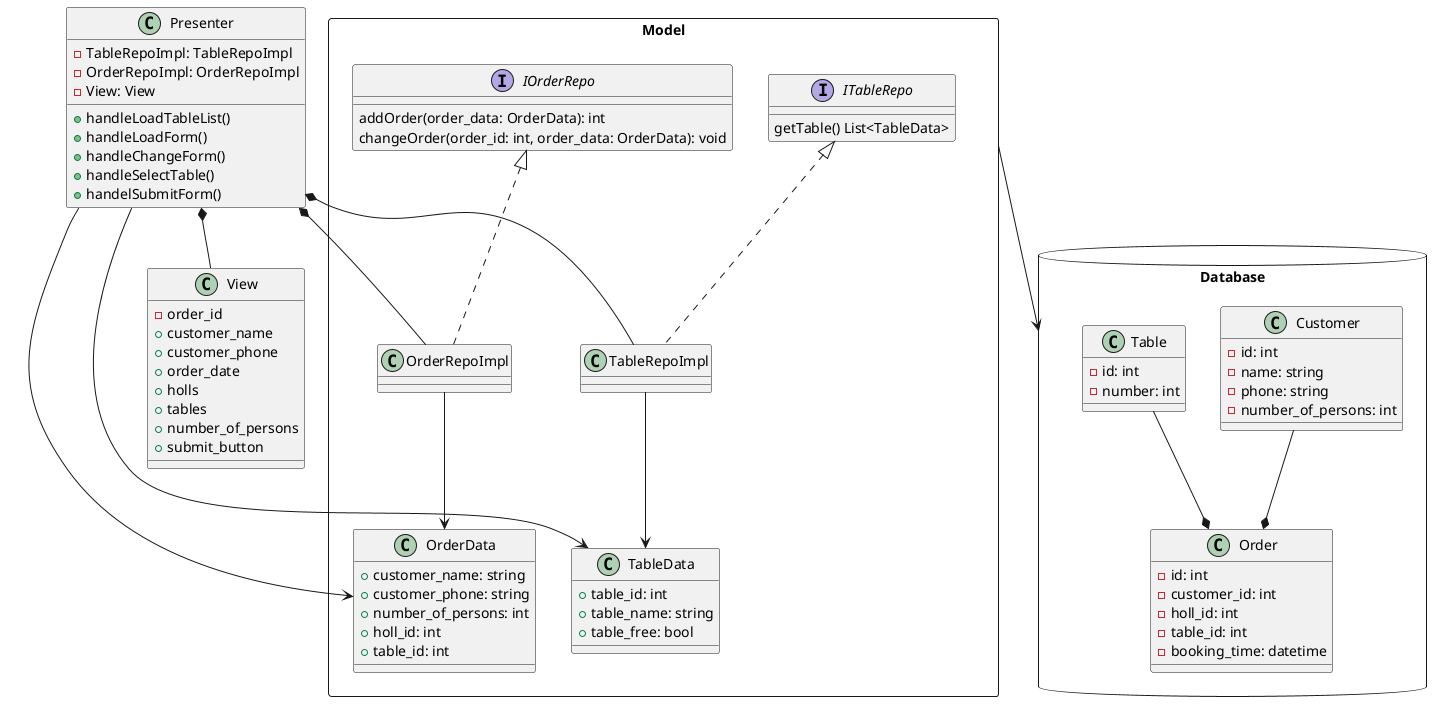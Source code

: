 @startuml rtrs

package Database <<database>> {
  class Customer {
    - id: int
    - name: string
    - phone: string
    - number_of_persons: int
  }

  class Table {
    - id: int
    - number: int
  }

  class Order {
    - id: int
    - customer_id: int
    - holl_id: int
    - table_id: int
    - booking_time: datetime
  }

  Customer --* Order
  Table --* Order

}
package Model <<rectangle>> {
  class OrderData {
    + customer_name: string
    + customer_phone: string
    + number_of_persons: int
    + holl_id: int
    + table_id: int
  }

  class TableData {
    + table_id: int
    + table_name: string
    + table_free: bool
  }
  interface IOrderRepo {
    addOrder(order_data: OrderData): int
    changeOrder(order_id: int, order_data: OrderData): void
  }

  class OrderRepoImpl implements IOrderRepo {
  }
  OrderRepoImpl --> OrderData

  interface ITableRepo {
    getTable() List<TableData>
  }
  class TableRepoImpl implements ITableRepo{
  }
  TableRepoImpl --> TableData

}

class Presenter {
  - TableRepoImpl: TableRepoImpl
  - OrderRepoImpl: OrderRepoImpl
  - View: View
  + handleLoadTableList()
  + handleLoadForm()
  + handleChangeForm()
  + handleSelectTable()
  + handelSubmitForm()
}
Presenter --> TableData
Presenter --> OrderData
Presenter *-- TableRepoImpl
Presenter *-- OrderRepoImpl
Presenter *-- View

class View {
  - order_id
  + customer_name
  + customer_phone
  + order_date
  + holls
  + tables
  + number_of_persons
  + submit_button
}

Model --> Database
@enduml